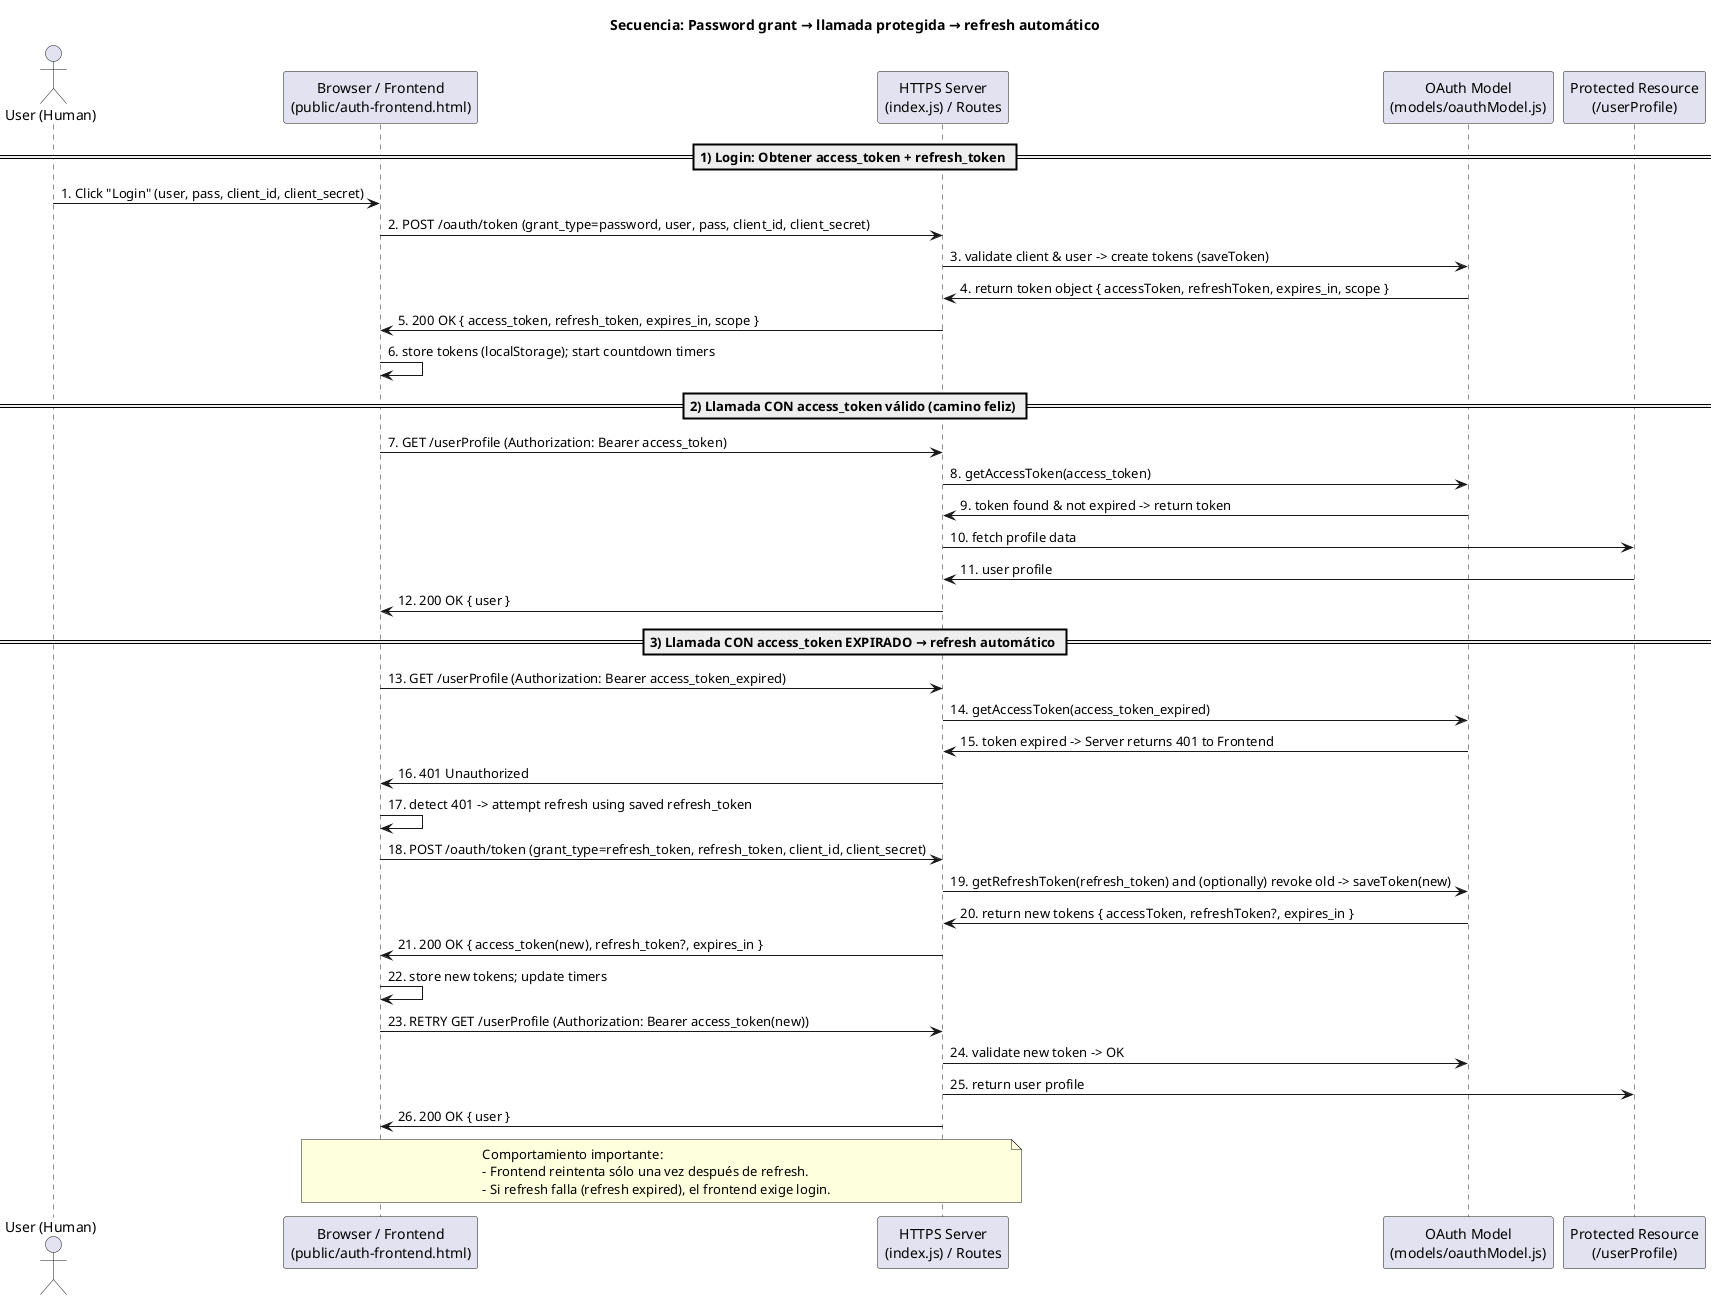 @startuml sequence_improved
' ---------------------------
' OAuth2 Demo — Sequence Diagram (mejorado y numerado)
' ---------------------------
title Secuencia: Password grant → llamada protegida → refresh automático

actor "User (Human)" as User
participant "Browser / Frontend\n(public/auth-frontend.html)" as Frontend
participant "HTTPS Server\n(index.js) / Routes" as Server
participant "OAuth Model\n(models/oauthModel.js)" as OAuthModel
participant "Protected Resource\n(/userProfile)" as Resource

== 1) Login: Obtener access_token + refresh_token ==
User -> Frontend : 1. Click "Login" (user, pass, client_id, client_secret)
Frontend -> Server : 2. POST /oauth/token (grant_type=password, user, pass, client_id, client_secret)
Server -> OAuthModel : 3. validate client & user -> create tokens (saveToken)
OAuthModel -> Server : 4. return token object { accessToken, refreshToken, expires_in, scope }
Server -> Frontend : 5. 200 OK { access_token, refresh_token, expires_in, scope }
Frontend -> Frontend : 6. store tokens (localStorage); start countdown timers

== 2) Llamada CON access_token válido (camino feliz) ==
Frontend -> Server : 7. GET /userProfile (Authorization: Bearer access_token)
Server -> OAuthModel : 8. getAccessToken(access_token)
OAuthModel -> Server : 9. token found & not expired -> return token
Server -> Resource : 10. fetch profile data
Resource -> Server : 11. user profile
Server -> Frontend : 12. 200 OK { user }

== 3) Llamada CON access_token EXPIRADO → refresh automático ==
Frontend -> Server : 13. GET /userProfile (Authorization: Bearer access_token_expired)
Server -> OAuthModel : 14. getAccessToken(access_token_expired)
OAuthModel -> Server : 15. token expired -> Server returns 401 to Frontend
Server -> Frontend : 16. 401 Unauthorized
Frontend -> Frontend : 17. detect 401 -> attempt refresh using saved refresh_token
Frontend -> Server : 18. POST /oauth/token (grant_type=refresh_token, refresh_token, client_id, client_secret)
Server -> OAuthModel : 19. getRefreshToken(refresh_token) and (optionally) revoke old -> saveToken(new)
OAuthModel -> Server : 20. return new tokens { accessToken, refreshToken?, expires_in }
Server -> Frontend : 21. 200 OK { access_token(new), refresh_token?, expires_in }
Frontend -> Frontend : 22. store new tokens; update timers
Frontend -> Server : 23. RETRY GET /userProfile (Authorization: Bearer access_token(new))
Server -> OAuthModel : 24. validate new token -> OK
Server -> Resource : 25. return user profile
Server -> Frontend : 26. 200 OK { user }

note over Frontend,Server
  Comportamiento importante:
  - Frontend reintenta sólo una vez después de refresh.
  - Si refresh falla (refresh expired), el frontend exige login.
end note

@enduml
